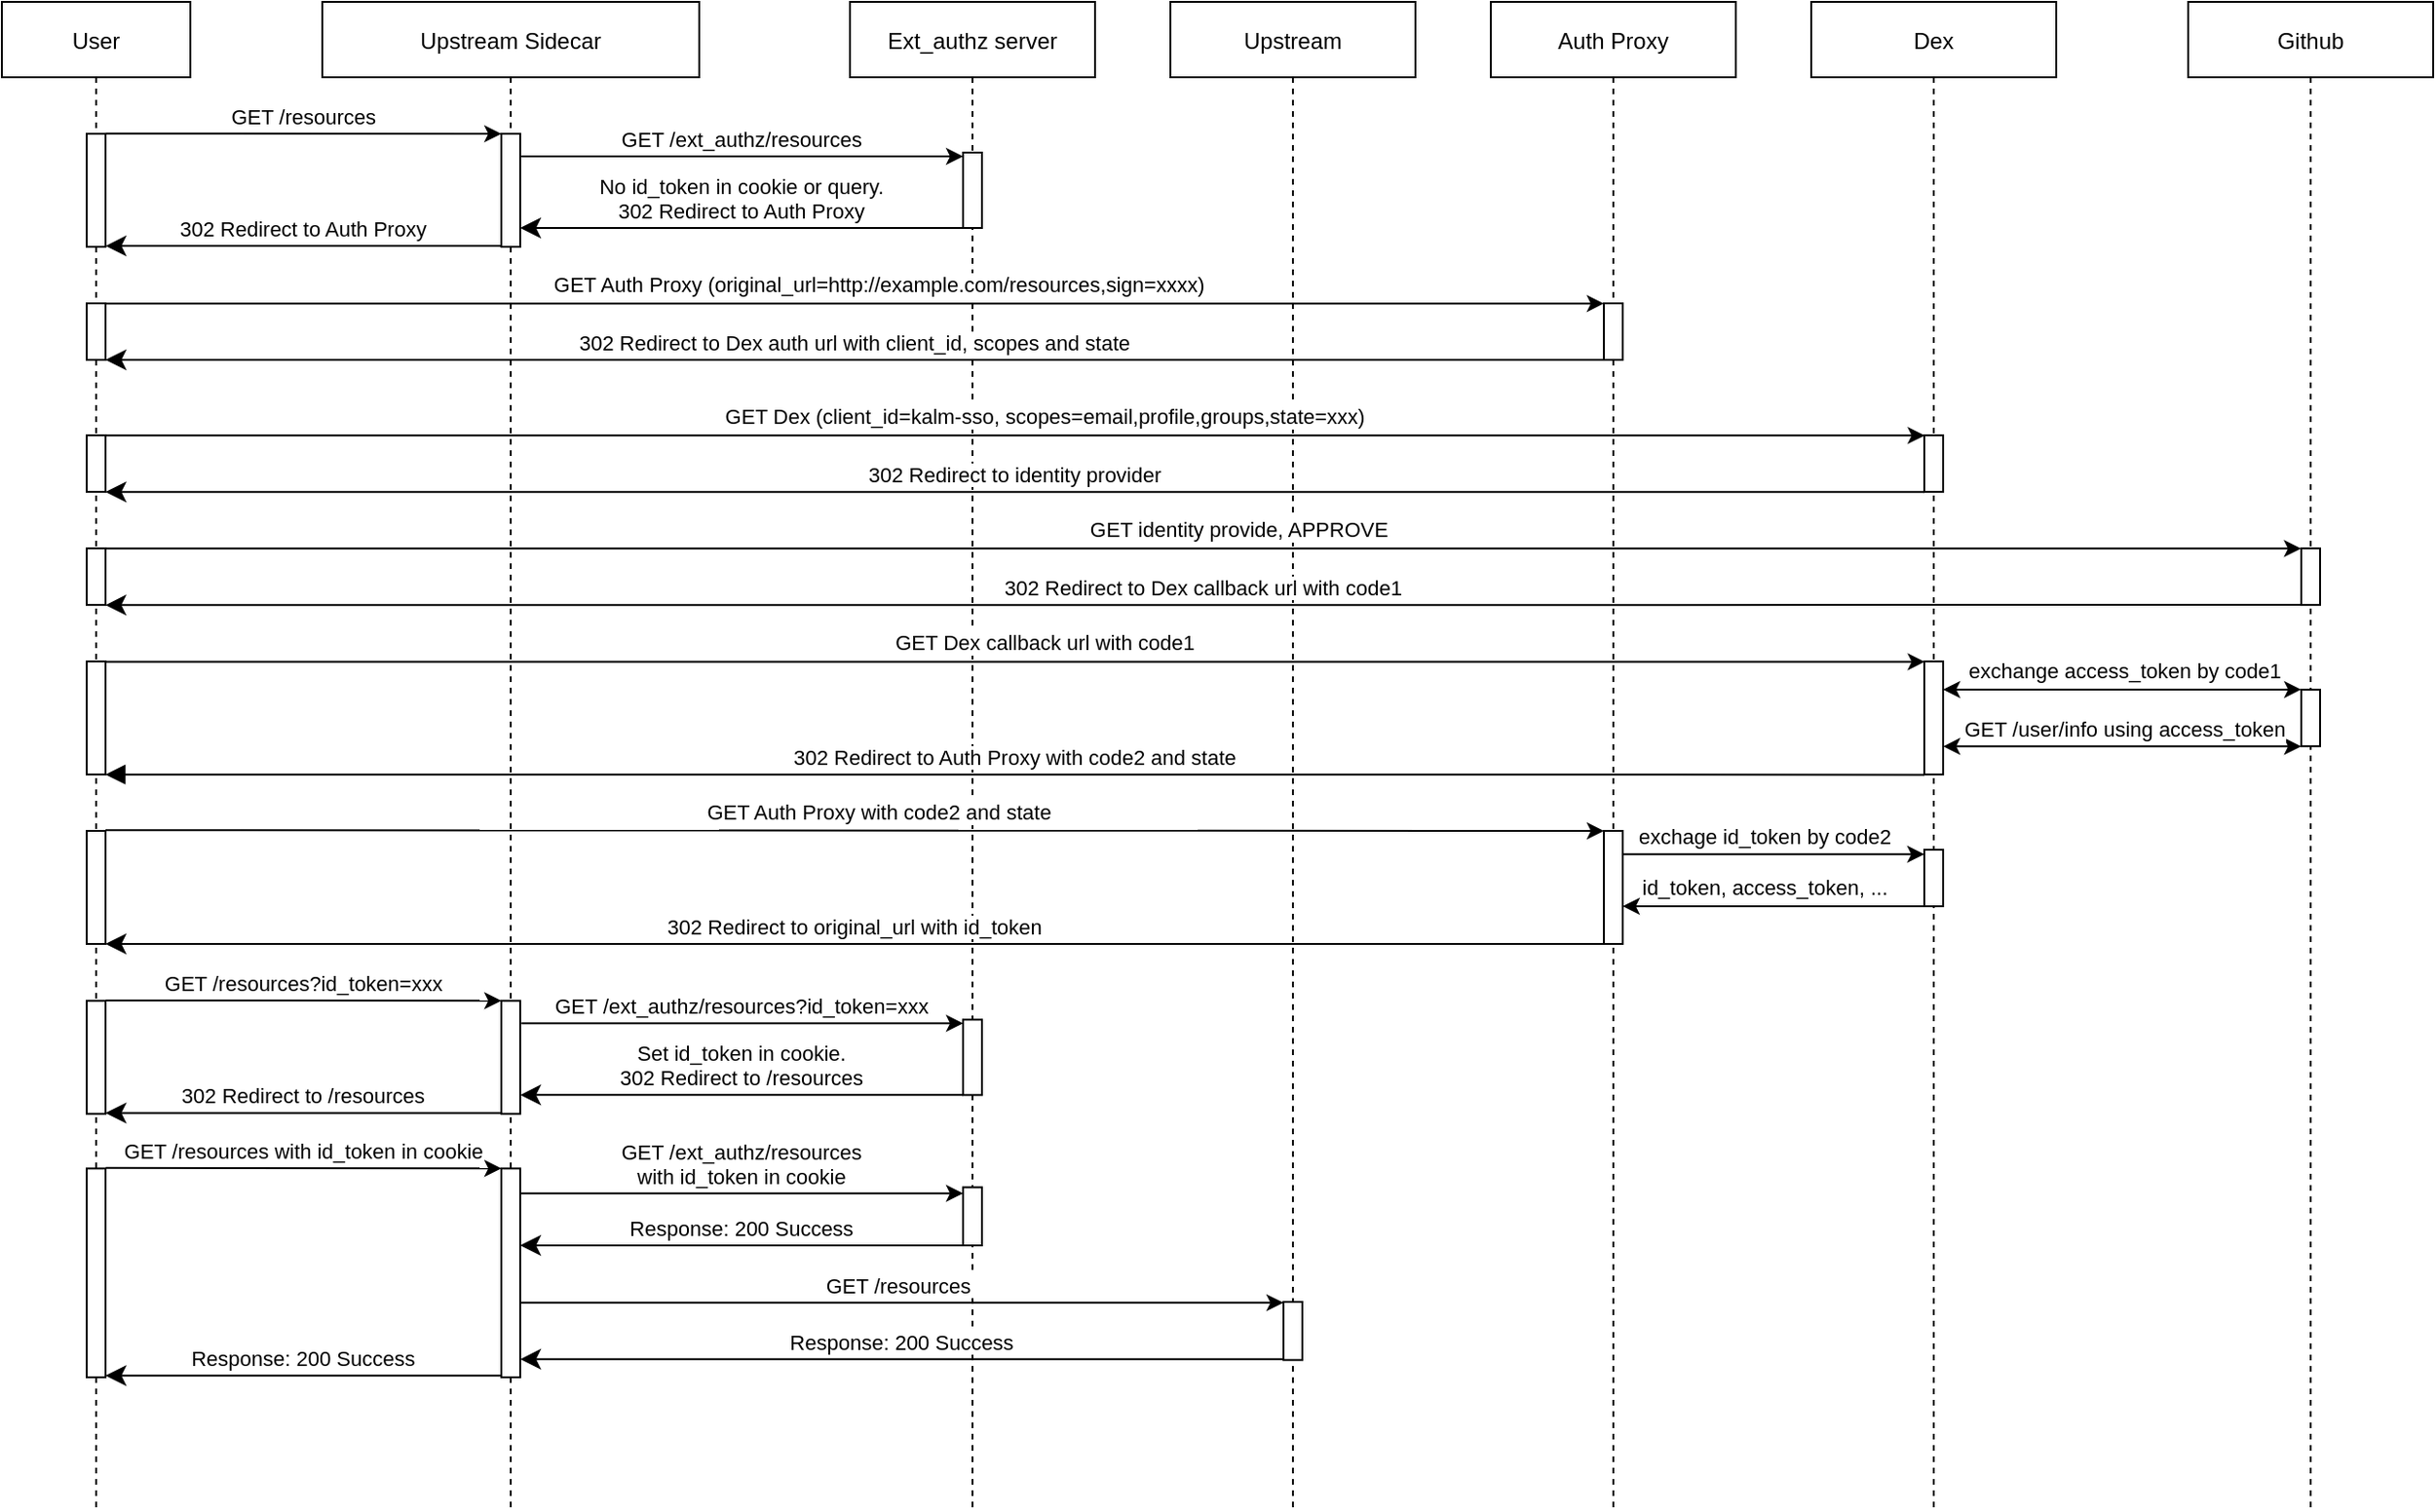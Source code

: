 <mxfile version="13.4.5" type="github">
  <diagram id="kgpKYQtTHZ0yAKxKKP6v" name="Page-1">
    <mxGraphModel dx="2909" dy="1436" grid="1" gridSize="10" guides="1" tooltips="1" connect="1" arrows="1" fold="1" page="1" pageScale="1" pageWidth="850" pageHeight="1100" math="0" shadow="0">
      <root>
        <mxCell id="0" />
        <mxCell id="1" parent="0" />
        <mxCell id="3nuBFxr9cyL0pnOWT2aG-1" value="User" style="shape=umlLifeline;perimeter=lifelinePerimeter;container=1;collapsible=0;recursiveResize=0;rounded=0;shadow=0;strokeWidth=1;" parent="1" vertex="1">
          <mxGeometry width="100" height="800" as="geometry" />
        </mxCell>
        <mxCell id="YbTXYY-x9ZIG5VEHkoQ5-9" value="" style="points=[];perimeter=orthogonalPerimeter;rounded=0;shadow=0;strokeWidth=1;" vertex="1" parent="3nuBFxr9cyL0pnOWT2aG-1">
          <mxGeometry x="45" y="230.08" width="10" height="30" as="geometry" />
        </mxCell>
        <mxCell id="YbTXYY-x9ZIG5VEHkoQ5-16" value="" style="points=[];perimeter=orthogonalPerimeter;rounded=0;shadow=0;strokeWidth=1;" vertex="1" parent="3nuBFxr9cyL0pnOWT2aG-1">
          <mxGeometry x="45" y="290.08" width="10" height="30" as="geometry" />
        </mxCell>
        <mxCell id="YbTXYY-x9ZIG5VEHkoQ5-21" value="" style="points=[];perimeter=orthogonalPerimeter;rounded=0;shadow=0;strokeWidth=1;" vertex="1" parent="3nuBFxr9cyL0pnOWT2aG-1">
          <mxGeometry x="45" y="350.08" width="10" height="60" as="geometry" />
        </mxCell>
        <mxCell id="YbTXYY-x9ZIG5VEHkoQ5-30" value="" style="points=[];perimeter=orthogonalPerimeter;rounded=0;shadow=0;strokeWidth=1;" vertex="1" parent="3nuBFxr9cyL0pnOWT2aG-1">
          <mxGeometry x="45" y="160" width="10" height="30" as="geometry" />
        </mxCell>
        <mxCell id="YbTXYY-x9ZIG5VEHkoQ5-47" value="" style="points=[];perimeter=orthogonalPerimeter;rounded=0;shadow=0;strokeWidth=1;" vertex="1" parent="3nuBFxr9cyL0pnOWT2aG-1">
          <mxGeometry x="45" y="440" width="10" height="60" as="geometry" />
        </mxCell>
        <mxCell id="YbTXYY-x9ZIG5VEHkoQ5-63" value="" style="points=[];perimeter=orthogonalPerimeter;rounded=0;shadow=0;strokeWidth=1;" vertex="1" parent="3nuBFxr9cyL0pnOWT2aG-1">
          <mxGeometry x="45" y="70" width="10" height="60" as="geometry" />
        </mxCell>
        <mxCell id="YbTXYY-x9ZIG5VEHkoQ5-69" value="" style="points=[];perimeter=orthogonalPerimeter;rounded=0;shadow=0;strokeWidth=1;" vertex="1" parent="3nuBFxr9cyL0pnOWT2aG-1">
          <mxGeometry x="45" y="530.18" width="10" height="60" as="geometry" />
        </mxCell>
        <mxCell id="YbTXYY-x9ZIG5VEHkoQ5-90" value="" style="points=[];perimeter=orthogonalPerimeter;rounded=0;shadow=0;strokeWidth=1;" vertex="1" parent="3nuBFxr9cyL0pnOWT2aG-1">
          <mxGeometry x="45" y="619.18" width="10" height="110.82" as="geometry" />
        </mxCell>
        <mxCell id="3nuBFxr9cyL0pnOWT2aG-5" value="Upstream Sidecar" style="shape=umlLifeline;perimeter=lifelinePerimeter;container=1;collapsible=0;recursiveResize=0;rounded=0;shadow=0;strokeWidth=1;" parent="1" vertex="1">
          <mxGeometry x="170" width="200" height="800" as="geometry" />
        </mxCell>
        <mxCell id="3nuBFxr9cyL0pnOWT2aG-6" value="" style="points=[];perimeter=orthogonalPerimeter;rounded=0;shadow=0;strokeWidth=1;" parent="3nuBFxr9cyL0pnOWT2aG-5" vertex="1">
          <mxGeometry x="95" y="70" width="10" height="60" as="geometry" />
        </mxCell>
        <mxCell id="YbTXYY-x9ZIG5VEHkoQ5-68" value="" style="points=[];perimeter=orthogonalPerimeter;rounded=0;shadow=0;strokeWidth=1;" vertex="1" parent="3nuBFxr9cyL0pnOWT2aG-5">
          <mxGeometry x="95" y="530.18" width="10" height="60" as="geometry" />
        </mxCell>
        <mxCell id="YbTXYY-x9ZIG5VEHkoQ5-89" value="" style="points=[];perimeter=orthogonalPerimeter;rounded=0;shadow=0;strokeWidth=1;" vertex="1" parent="3nuBFxr9cyL0pnOWT2aG-5">
          <mxGeometry x="95" y="619.18" width="10" height="110.82" as="geometry" />
        </mxCell>
        <mxCell id="YbTXYY-x9ZIG5VEHkoQ5-64" value="Ext_authz server" style="shape=umlLifeline;perimeter=lifelinePerimeter;container=1;collapsible=0;recursiveResize=0;rounded=0;shadow=0;strokeWidth=1;" vertex="1" parent="1">
          <mxGeometry x="450" width="130" height="800" as="geometry" />
        </mxCell>
        <mxCell id="3nuBFxr9cyL0pnOWT2aG-4" value="" style="points=[];perimeter=orthogonalPerimeter;rounded=0;shadow=0;strokeWidth=1;" parent="YbTXYY-x9ZIG5VEHkoQ5-64" vertex="1">
          <mxGeometry x="60" y="80" width="10" height="40" as="geometry" />
        </mxCell>
        <mxCell id="YbTXYY-x9ZIG5VEHkoQ5-67" value="" style="points=[];perimeter=orthogonalPerimeter;rounded=0;shadow=0;strokeWidth=1;" vertex="1" parent="YbTXYY-x9ZIG5VEHkoQ5-64">
          <mxGeometry x="60" y="540.18" width="10" height="40" as="geometry" />
        </mxCell>
        <mxCell id="YbTXYY-x9ZIG5VEHkoQ5-88" value="" style="points=[];perimeter=orthogonalPerimeter;rounded=0;shadow=0;strokeWidth=1;" vertex="1" parent="YbTXYY-x9ZIG5VEHkoQ5-64">
          <mxGeometry x="60" y="629.18" width="10" height="30.82" as="geometry" />
        </mxCell>
        <mxCell id="YbTXYY-x9ZIG5VEHkoQ5-7" value="Github" style="shape=umlLifeline;perimeter=lifelinePerimeter;container=1;collapsible=0;recursiveResize=0;rounded=0;shadow=0;strokeWidth=1;" vertex="1" parent="1">
          <mxGeometry x="1160" width="130" height="800" as="geometry" />
        </mxCell>
        <mxCell id="YbTXYY-x9ZIG5VEHkoQ5-19" value="" style="points=[];perimeter=orthogonalPerimeter;rounded=0;shadow=0;strokeWidth=1;" vertex="1" parent="YbTXYY-x9ZIG5VEHkoQ5-7">
          <mxGeometry x="60" y="290.08" width="10" height="30" as="geometry" />
        </mxCell>
        <mxCell id="YbTXYY-x9ZIG5VEHkoQ5-28" value="" style="points=[];perimeter=orthogonalPerimeter;rounded=0;shadow=0;strokeWidth=1;" vertex="1" parent="YbTXYY-x9ZIG5VEHkoQ5-7">
          <mxGeometry x="60" y="365.08" width="10" height="30" as="geometry" />
        </mxCell>
        <mxCell id="YbTXYY-x9ZIG5VEHkoQ5-6" value="Dex" style="shape=umlLifeline;perimeter=lifelinePerimeter;container=1;collapsible=0;recursiveResize=0;rounded=0;shadow=0;strokeWidth=1;" vertex="1" parent="1">
          <mxGeometry x="960" width="130" height="800" as="geometry" />
        </mxCell>
        <mxCell id="YbTXYY-x9ZIG5VEHkoQ5-25" value="" style="points=[];perimeter=orthogonalPerimeter;rounded=0;shadow=0;strokeWidth=1;" vertex="1" parent="YbTXYY-x9ZIG5VEHkoQ5-6">
          <mxGeometry x="60" y="350.08" width="10" height="60" as="geometry" />
        </mxCell>
        <mxCell id="YbTXYY-x9ZIG5VEHkoQ5-15" value="" style="points=[];perimeter=orthogonalPerimeter;rounded=0;shadow=0;strokeWidth=1;" vertex="1" parent="YbTXYY-x9ZIG5VEHkoQ5-6">
          <mxGeometry x="60" y="230.08" width="10" height="30" as="geometry" />
        </mxCell>
        <mxCell id="YbTXYY-x9ZIG5VEHkoQ5-54" value="" style="points=[];perimeter=orthogonalPerimeter;rounded=0;shadow=0;strokeWidth=1;" vertex="1" parent="YbTXYY-x9ZIG5VEHkoQ5-6">
          <mxGeometry x="60" y="450" width="10" height="30" as="geometry" />
        </mxCell>
        <mxCell id="YbTXYY-x9ZIG5VEHkoQ5-5" value="Auth Proxy" style="shape=umlLifeline;perimeter=lifelinePerimeter;container=1;collapsible=0;recursiveResize=0;rounded=0;shadow=0;strokeWidth=1;" vertex="1" parent="1">
          <mxGeometry x="790" width="130" height="800" as="geometry" />
        </mxCell>
        <mxCell id="YbTXYY-x9ZIG5VEHkoQ5-31" value="" style="points=[];perimeter=orthogonalPerimeter;rounded=0;shadow=0;strokeWidth=1;" vertex="1" parent="YbTXYY-x9ZIG5VEHkoQ5-5">
          <mxGeometry x="60" y="160" width="10" height="30" as="geometry" />
        </mxCell>
        <mxCell id="YbTXYY-x9ZIG5VEHkoQ5-46" value="" style="points=[];perimeter=orthogonalPerimeter;rounded=0;shadow=0;strokeWidth=1;" vertex="1" parent="YbTXYY-x9ZIG5VEHkoQ5-5">
          <mxGeometry x="60" y="440" width="10" height="60" as="geometry" />
        </mxCell>
        <mxCell id="YbTXYY-x9ZIG5VEHkoQ5-95" value="Upstream" style="shape=umlLifeline;perimeter=lifelinePerimeter;container=1;collapsible=0;recursiveResize=0;rounded=0;shadow=0;strokeWidth=1;" vertex="1" parent="1">
          <mxGeometry x="620" width="130" height="800" as="geometry" />
        </mxCell>
        <mxCell id="YbTXYY-x9ZIG5VEHkoQ5-99" value="" style="points=[];perimeter=orthogonalPerimeter;rounded=0;shadow=0;strokeWidth=1;" vertex="1" parent="YbTXYY-x9ZIG5VEHkoQ5-95">
          <mxGeometry x="60" y="690" width="10" height="30.82" as="geometry" />
        </mxCell>
        <mxCell id="YbTXYY-x9ZIG5VEHkoQ5-98" value="GET /resources " style="verticalAlign=bottom;endArrow=classic;shadow=0;strokeWidth=1;endFill=1;exitX=0.98;exitY=0.643;exitDx=0;exitDy=0;exitPerimeter=0;" edge="1" parent="1" source="YbTXYY-x9ZIG5VEHkoQ5-89" target="YbTXYY-x9ZIG5VEHkoQ5-99">
          <mxGeometry relative="1" as="geometry">
            <mxPoint x="270.0" y="689.998" as="sourcePoint" />
            <mxPoint x="585" y="689.998" as="targetPoint" />
          </mxGeometry>
        </mxCell>
        <mxCell id="3nuBFxr9cyL0pnOWT2aG-7" value="302 Redirect to Auth Proxy" style="verticalAlign=bottom;endArrow=classic;endSize=8;exitX=-0.008;exitY=0.992;shadow=0;strokeWidth=1;exitDx=0;exitDy=0;exitPerimeter=0;endFill=1;" parent="1" source="3nuBFxr9cyL0pnOWT2aG-6" target="YbTXYY-x9ZIG5VEHkoQ5-63" edge="1">
          <mxGeometry relative="1" as="geometry">
            <mxPoint x="55" y="119.75" as="targetPoint" />
          </mxGeometry>
        </mxCell>
        <mxCell id="3nuBFxr9cyL0pnOWT2aG-9" value="GET /ext_authz/resources" style="verticalAlign=bottom;endArrow=classic;shadow=0;strokeWidth=1;endFill=1;exitX=1.06;exitY=0.2;exitDx=0;exitDy=0;exitPerimeter=0;" parent="1" source="3nuBFxr9cyL0pnOWT2aG-6" target="3nuBFxr9cyL0pnOWT2aG-4" edge="1">
          <mxGeometry relative="1" as="geometry">
            <mxPoint x="370" y="60" as="sourcePoint" />
            <mxPoint x="520" y="80" as="targetPoint" />
          </mxGeometry>
        </mxCell>
        <mxCell id="3nuBFxr9cyL0pnOWT2aG-10" value="No id_token in cookie or query. &#xa;302 Redirect to Auth Proxy" style="verticalAlign=bottom;endArrow=classic;endSize=8;shadow=0;strokeWidth=1;endFill=1;exitX=0;exitY=1;exitDx=0;exitDy=0;exitPerimeter=0;" parent="1" source="3nuBFxr9cyL0pnOWT2aG-4" target="3nuBFxr9cyL0pnOWT2aG-6" edge="1">
          <mxGeometry relative="1" as="geometry">
            <mxPoint x="200" y="177" as="targetPoint" />
            <mxPoint x="460" y="140.645" as="sourcePoint" />
          </mxGeometry>
        </mxCell>
        <mxCell id="YbTXYY-x9ZIG5VEHkoQ5-10" value="" style="endArrow=classic;html=1;exitX=1.003;exitY=0.003;exitDx=0;exitDy=0;exitPerimeter=0;entryX=0.023;entryY=0.002;entryDx=0;entryDy=0;entryPerimeter=0;" edge="1" parent="1" source="YbTXYY-x9ZIG5VEHkoQ5-9" target="YbTXYY-x9ZIG5VEHkoQ5-15">
          <mxGeometry width="50" height="50" relative="1" as="geometry">
            <mxPoint x="130" y="230.08" as="sourcePoint" />
            <mxPoint x="709" y="230.08" as="targetPoint" />
          </mxGeometry>
        </mxCell>
        <mxCell id="YbTXYY-x9ZIG5VEHkoQ5-11" value="GET Dex (client_id=kalm-sso, scopes=email,profile,groups,state=xxx)" style="edgeLabel;html=1;align=center;verticalAlign=middle;resizable=0;points=[];labelBackgroundColor=#FFFFFF;" vertex="1" connectable="0" parent="YbTXYY-x9ZIG5VEHkoQ5-10">
          <mxGeometry x="0.031" y="-1" relative="1" as="geometry">
            <mxPoint y="-11.15" as="offset" />
          </mxGeometry>
        </mxCell>
        <mxCell id="YbTXYY-x9ZIG5VEHkoQ5-14" value="302 Redirect to identity provider" style="verticalAlign=bottom;endArrow=classic;endSize=8;shadow=0;strokeWidth=1;exitX=0;exitY=1.002;exitDx=0;exitDy=0;exitPerimeter=0;endFill=1;" edge="1" parent="1" source="YbTXYY-x9ZIG5VEHkoQ5-15" target="YbTXYY-x9ZIG5VEHkoQ5-9">
          <mxGeometry relative="1" as="geometry">
            <mxPoint x="520" y="260.08" as="targetPoint" />
            <mxPoint x="715" y="260.08" as="sourcePoint" />
          </mxGeometry>
        </mxCell>
        <mxCell id="YbTXYY-x9ZIG5VEHkoQ5-17" value="" style="endArrow=classic;html=1;exitX=0.992;exitY=0.003;exitDx=0;exitDy=0;exitPerimeter=0;entryX=-0.011;entryY=0.003;entryDx=0;entryDy=0;entryPerimeter=0;" edge="1" parent="1" source="YbTXYY-x9ZIG5VEHkoQ5-16" target="YbTXYY-x9ZIG5VEHkoQ5-19">
          <mxGeometry width="50" height="50" relative="1" as="geometry">
            <mxPoint x="57.0" y="290.11" as="sourcePoint" />
            <mxPoint x="869" y="290.08" as="targetPoint" />
          </mxGeometry>
        </mxCell>
        <mxCell id="YbTXYY-x9ZIG5VEHkoQ5-18" value="GET identity provide, APPROVE" style="edgeLabel;html=1;align=center;verticalAlign=middle;resizable=0;points=[];labelBackgroundColor=#FFFFFF;" vertex="1" connectable="0" parent="YbTXYY-x9ZIG5VEHkoQ5-17">
          <mxGeometry x="0.031" y="-1" relative="1" as="geometry">
            <mxPoint y="-11.15" as="offset" />
          </mxGeometry>
        </mxCell>
        <mxCell id="YbTXYY-x9ZIG5VEHkoQ5-20" value="302 Redirect to Dex callback url with code1" style="verticalAlign=bottom;endArrow=classic;endSize=8;shadow=0;strokeWidth=1;endFill=1;exitX=-0.002;exitY=0.998;exitDx=0;exitDy=0;exitPerimeter=0;entryX=0.995;entryY=1.003;entryDx=0;entryDy=0;entryPerimeter=0;" edge="1" parent="1" source="YbTXYY-x9ZIG5VEHkoQ5-19" target="YbTXYY-x9ZIG5VEHkoQ5-16">
          <mxGeometry relative="1" as="geometry">
            <mxPoint x="90" y="320.08" as="targetPoint" />
            <mxPoint x="800" y="320.08" as="sourcePoint" />
          </mxGeometry>
        </mxCell>
        <mxCell id="YbTXYY-x9ZIG5VEHkoQ5-22" value="" style="endArrow=classic;html=1;exitX=1.003;exitY=0.003;exitDx=0;exitDy=0;exitPerimeter=0;entryX=0.023;entryY=0.002;entryDx=0;entryDy=0;entryPerimeter=0;" edge="1" source="YbTXYY-x9ZIG5VEHkoQ5-21" target="YbTXYY-x9ZIG5VEHkoQ5-25" parent="1">
          <mxGeometry width="50" height="50" relative="1" as="geometry">
            <mxPoint x="130" y="350.08" as="sourcePoint" />
            <mxPoint x="709" y="350.08" as="targetPoint" />
          </mxGeometry>
        </mxCell>
        <mxCell id="YbTXYY-x9ZIG5VEHkoQ5-23" value="GET Dex callback url with code1" style="edgeLabel;html=1;align=center;verticalAlign=middle;resizable=0;points=[];labelBackgroundColor=#FFFFFF;" vertex="1" connectable="0" parent="YbTXYY-x9ZIG5VEHkoQ5-22">
          <mxGeometry x="0.031" y="-1" relative="1" as="geometry">
            <mxPoint y="-11.15" as="offset" />
          </mxGeometry>
        </mxCell>
        <mxCell id="YbTXYY-x9ZIG5VEHkoQ5-24" value="302 Redirect to Auth Proxy with code2 and state" style="verticalAlign=bottom;endArrow=block;endSize=8;shadow=0;strokeWidth=1;exitX=0;exitY=1.002;exitDx=0;exitDy=0;exitPerimeter=0;endFill=1;" edge="1" source="YbTXYY-x9ZIG5VEHkoQ5-25" target="YbTXYY-x9ZIG5VEHkoQ5-21" parent="1">
          <mxGeometry relative="1" as="geometry">
            <mxPoint x="520" y="380.08" as="targetPoint" />
            <mxPoint x="715" y="380.08" as="sourcePoint" />
          </mxGeometry>
        </mxCell>
        <mxCell id="YbTXYY-x9ZIG5VEHkoQ5-32" value="" style="endArrow=classic;html=1;exitX=1.003;exitY=0.003;exitDx=0;exitDy=0;exitPerimeter=0;" edge="1" source="YbTXYY-x9ZIG5VEHkoQ5-30" target="YbTXYY-x9ZIG5VEHkoQ5-31" parent="1">
          <mxGeometry width="50" height="50" relative="1" as="geometry">
            <mxPoint x="130" y="160" as="sourcePoint" />
            <mxPoint x="720" y="160" as="targetPoint" />
          </mxGeometry>
        </mxCell>
        <mxCell id="YbTXYY-x9ZIG5VEHkoQ5-33" value="GET Auth Proxy (original_url=http://example.com/resources,sign=xxxx)" style="edgeLabel;html=1;align=center;verticalAlign=middle;resizable=0;points=[];labelBackgroundColor=#FFFFFF;" vertex="1" connectable="0" parent="YbTXYY-x9ZIG5VEHkoQ5-32">
          <mxGeometry x="0.031" y="-1" relative="1" as="geometry">
            <mxPoint y="-11.15" as="offset" />
          </mxGeometry>
        </mxCell>
        <mxCell id="YbTXYY-x9ZIG5VEHkoQ5-34" value="302 Redirect to Dex auth url with client_id, scopes and state" style="verticalAlign=bottom;endArrow=classic;endSize=8;shadow=0;strokeWidth=1;exitX=0;exitY=1.002;exitDx=0;exitDy=0;exitPerimeter=0;endFill=1;" edge="1" source="YbTXYY-x9ZIG5VEHkoQ5-31" target="YbTXYY-x9ZIG5VEHkoQ5-30" parent="1">
          <mxGeometry relative="1" as="geometry">
            <mxPoint x="520" y="190" as="targetPoint" />
            <mxPoint x="715" y="190" as="sourcePoint" />
          </mxGeometry>
        </mxCell>
        <mxCell id="YbTXYY-x9ZIG5VEHkoQ5-36" value="" style="endArrow=classic;startArrow=classic;html=1;entryX=-0.003;entryY=-0.004;entryDx=0;entryDy=0;entryPerimeter=0;" edge="1" parent="1" source="YbTXYY-x9ZIG5VEHkoQ5-25" target="YbTXYY-x9ZIG5VEHkoQ5-28">
          <mxGeometry width="50" height="50" relative="1" as="geometry">
            <mxPoint x="1240" y="370" as="sourcePoint" />
            <mxPoint x="1290" y="400" as="targetPoint" />
          </mxGeometry>
        </mxCell>
        <mxCell id="YbTXYY-x9ZIG5VEHkoQ5-38" value="exchange access_token by code1" style="edgeLabel;html=1;align=center;verticalAlign=middle;resizable=0;points=[];" vertex="1" connectable="0" parent="YbTXYY-x9ZIG5VEHkoQ5-36">
          <mxGeometry x="0.008" relative="1" as="geometry">
            <mxPoint y="-9.88" as="offset" />
          </mxGeometry>
        </mxCell>
        <mxCell id="YbTXYY-x9ZIG5VEHkoQ5-39" value="" style="endArrow=classic;startArrow=classic;html=1;entryX=-0.005;entryY=1.002;entryDx=0;entryDy=0;entryPerimeter=0;" edge="1" parent="1" source="YbTXYY-x9ZIG5VEHkoQ5-25" target="YbTXYY-x9ZIG5VEHkoQ5-28">
          <mxGeometry width="50" height="50" relative="1" as="geometry">
            <mxPoint x="1160" y="390.0" as="sourcePoint" />
            <mxPoint x="1369.97" y="390.0" as="targetPoint" />
          </mxGeometry>
        </mxCell>
        <mxCell id="YbTXYY-x9ZIG5VEHkoQ5-40" value="GET /user/info using access_token" style="edgeLabel;html=1;align=center;verticalAlign=middle;resizable=0;points=[];" vertex="1" connectable="0" parent="YbTXYY-x9ZIG5VEHkoQ5-39">
          <mxGeometry x="0.008" relative="1" as="geometry">
            <mxPoint y="-9.88" as="offset" />
          </mxGeometry>
        </mxCell>
        <mxCell id="YbTXYY-x9ZIG5VEHkoQ5-48" value="" style="endArrow=classic;html=1;exitX=1;exitY=-0.006;exitDx=0;exitDy=0;exitPerimeter=0;" edge="1" source="YbTXYY-x9ZIG5VEHkoQ5-47" target="YbTXYY-x9ZIG5VEHkoQ5-46" parent="1">
          <mxGeometry width="50" height="50" relative="1" as="geometry">
            <mxPoint x="130" y="440" as="sourcePoint" />
            <mxPoint x="709" y="440" as="targetPoint" />
          </mxGeometry>
        </mxCell>
        <mxCell id="YbTXYY-x9ZIG5VEHkoQ5-49" value="GET Auth Proxy with code2 and state" style="edgeLabel;html=1;align=center;verticalAlign=middle;resizable=0;points=[];labelBackgroundColor=#FFFFFF;" vertex="1" connectable="0" parent="YbTXYY-x9ZIG5VEHkoQ5-48">
          <mxGeometry x="0.031" y="-1" relative="1" as="geometry">
            <mxPoint y="-11.15" as="offset" />
          </mxGeometry>
        </mxCell>
        <mxCell id="YbTXYY-x9ZIG5VEHkoQ5-50" value="302 Redirect to original_url with id_token" style="verticalAlign=bottom;endArrow=classic;endSize=8;shadow=0;strokeWidth=1;endFill=1;exitX=0;exitY=1;exitDx=0;exitDy=0;exitPerimeter=0;" edge="1" source="YbTXYY-x9ZIG5VEHkoQ5-46" target="YbTXYY-x9ZIG5VEHkoQ5-47" parent="1">
          <mxGeometry relative="1" as="geometry">
            <mxPoint x="55" y="470" as="targetPoint" />
            <mxPoint x="720" y="500" as="sourcePoint" />
            <Array as="points" />
          </mxGeometry>
        </mxCell>
        <mxCell id="YbTXYY-x9ZIG5VEHkoQ5-55" value="" style="endArrow=classic;html=1;exitX=0;exitY=1;exitDx=0;exitDy=0;exitPerimeter=0;" edge="1" parent="1" source="YbTXYY-x9ZIG5VEHkoQ5-54" target="YbTXYY-x9ZIG5VEHkoQ5-46">
          <mxGeometry width="50" height="50" relative="1" as="geometry">
            <mxPoint x="1030" y="495" as="sourcePoint" />
            <mxPoint x="1100" y="530" as="targetPoint" />
          </mxGeometry>
        </mxCell>
        <mxCell id="YbTXYY-x9ZIG5VEHkoQ5-59" value="id_token, access_token, ..." style="edgeLabel;html=1;align=center;verticalAlign=middle;resizable=0;points=[];" vertex="1" connectable="0" parent="YbTXYY-x9ZIG5VEHkoQ5-55">
          <mxGeometry x="0.033" y="-2" relative="1" as="geometry">
            <mxPoint x="-2.38" y="-8" as="offset" />
          </mxGeometry>
        </mxCell>
        <mxCell id="YbTXYY-x9ZIG5VEHkoQ5-56" value="" style="endArrow=classic;html=1;exitX=1;exitY=0.207;exitDx=0;exitDy=0;exitPerimeter=0;" edge="1" parent="1" source="YbTXYY-x9ZIG5VEHkoQ5-46" target="YbTXYY-x9ZIG5VEHkoQ5-54">
          <mxGeometry width="50" height="50" relative="1" as="geometry">
            <mxPoint x="1220" y="450" as="sourcePoint" />
            <mxPoint x="1050" y="450" as="targetPoint" />
            <Array as="points" />
          </mxGeometry>
        </mxCell>
        <mxCell id="YbTXYY-x9ZIG5VEHkoQ5-57" value="exchage id_token by code2" style="edgeLabel;html=1;align=center;verticalAlign=middle;resizable=0;points=[];" vertex="1" connectable="0" parent="YbTXYY-x9ZIG5VEHkoQ5-56">
          <mxGeometry x="-0.033" y="2" relative="1" as="geometry">
            <mxPoint x="-2.38" y="-8" as="offset" />
          </mxGeometry>
        </mxCell>
        <mxCell id="3nuBFxr9cyL0pnOWT2aG-8" value="GET /resources" style="verticalAlign=bottom;endArrow=classic;shadow=0;strokeWidth=1;endFill=1;exitX=1.012;exitY=-0.003;exitDx=0;exitDy=0;exitPerimeter=0;" parent="1" source="YbTXYY-x9ZIG5VEHkoQ5-63" target="3nuBFxr9cyL0pnOWT2aG-6" edge="1">
          <mxGeometry relative="1" as="geometry">
            <mxPoint x="100" y="70" as="sourcePoint" />
            <mxPoint x="220" y="70" as="targetPoint" />
            <Array as="points" />
          </mxGeometry>
        </mxCell>
        <mxCell id="YbTXYY-x9ZIG5VEHkoQ5-70" value="302 Redirect to /resources" style="verticalAlign=bottom;endArrow=classic;endSize=8;exitX=-0.008;exitY=0.992;shadow=0;strokeWidth=1;exitDx=0;exitDy=0;exitPerimeter=0;endFill=1;" edge="1" source="YbTXYY-x9ZIG5VEHkoQ5-68" target="YbTXYY-x9ZIG5VEHkoQ5-69" parent="1">
          <mxGeometry relative="1" as="geometry">
            <mxPoint x="55" y="579.93" as="targetPoint" />
          </mxGeometry>
        </mxCell>
        <mxCell id="YbTXYY-x9ZIG5VEHkoQ5-71" value="GET /ext_authz/resources?id_token=xxx" style="verticalAlign=bottom;endArrow=classic;shadow=0;strokeWidth=1;endFill=1;exitX=1.06;exitY=0.2;exitDx=0;exitDy=0;exitPerimeter=0;" edge="1" source="YbTXYY-x9ZIG5VEHkoQ5-68" target="YbTXYY-x9ZIG5VEHkoQ5-67" parent="1">
          <mxGeometry relative="1" as="geometry">
            <mxPoint x="370" y="520.18" as="sourcePoint" />
            <mxPoint x="520" y="540.18" as="targetPoint" />
          </mxGeometry>
        </mxCell>
        <mxCell id="YbTXYY-x9ZIG5VEHkoQ5-72" value="Set id_token in cookie. &#xa;302 Redirect to /resources" style="verticalAlign=bottom;endArrow=classic;endSize=8;shadow=0;strokeWidth=1;endFill=1;exitX=0;exitY=1;exitDx=0;exitDy=0;exitPerimeter=0;" edge="1" source="YbTXYY-x9ZIG5VEHkoQ5-67" target="YbTXYY-x9ZIG5VEHkoQ5-68" parent="1">
          <mxGeometry relative="1" as="geometry">
            <mxPoint x="200" y="637.18" as="targetPoint" />
            <mxPoint x="460" y="600.825" as="sourcePoint" />
          </mxGeometry>
        </mxCell>
        <mxCell id="YbTXYY-x9ZIG5VEHkoQ5-73" value="GET /resources?id_token=xxx" style="verticalAlign=bottom;endArrow=classic;shadow=0;strokeWidth=1;endFill=1;exitX=1.012;exitY=-0.003;exitDx=0;exitDy=0;exitPerimeter=0;" edge="1" source="YbTXYY-x9ZIG5VEHkoQ5-69" target="YbTXYY-x9ZIG5VEHkoQ5-68" parent="1">
          <mxGeometry relative="1" as="geometry">
            <mxPoint x="100" y="530.18" as="sourcePoint" />
            <mxPoint x="220" y="530.18" as="targetPoint" />
            <Array as="points" />
          </mxGeometry>
        </mxCell>
        <mxCell id="YbTXYY-x9ZIG5VEHkoQ5-91" value="Response: 200 Success" style="verticalAlign=bottom;endArrow=classic;endSize=8;exitX=-0.008;exitY=0.992;shadow=0;strokeWidth=1;exitDx=0;exitDy=0;exitPerimeter=0;endFill=1;" edge="1" source="YbTXYY-x9ZIG5VEHkoQ5-89" target="YbTXYY-x9ZIG5VEHkoQ5-90" parent="1">
          <mxGeometry relative="1" as="geometry">
            <mxPoint x="55" y="668.93" as="targetPoint" />
          </mxGeometry>
        </mxCell>
        <mxCell id="YbTXYY-x9ZIG5VEHkoQ5-92" value="GET /ext_authz/resources &#xa;with id_token in cookie" style="verticalAlign=bottom;endArrow=classic;shadow=0;strokeWidth=1;endFill=1;exitX=1;exitY=0.119;exitDx=0;exitDy=0;exitPerimeter=0;" edge="1" source="YbTXYY-x9ZIG5VEHkoQ5-89" target="YbTXYY-x9ZIG5VEHkoQ5-88" parent="1">
          <mxGeometry relative="1" as="geometry">
            <mxPoint x="370" y="609.18" as="sourcePoint" />
            <mxPoint x="520" y="629.18" as="targetPoint" />
          </mxGeometry>
        </mxCell>
        <mxCell id="YbTXYY-x9ZIG5VEHkoQ5-93" value="Response: 200 Success" style="verticalAlign=bottom;endArrow=classic;endSize=8;shadow=0;strokeWidth=1;endFill=1;exitX=0;exitY=1;exitDx=0;exitDy=0;exitPerimeter=0;" edge="1" source="YbTXYY-x9ZIG5VEHkoQ5-88" target="YbTXYY-x9ZIG5VEHkoQ5-89" parent="1">
          <mxGeometry relative="1" as="geometry">
            <mxPoint x="200" y="726.18" as="targetPoint" />
            <mxPoint x="460" y="689.825" as="sourcePoint" />
          </mxGeometry>
        </mxCell>
        <mxCell id="YbTXYY-x9ZIG5VEHkoQ5-94" value="GET /resources with id_token in cookie" style="verticalAlign=bottom;endArrow=classic;shadow=0;strokeWidth=1;endFill=1;exitX=1.012;exitY=-0.003;exitDx=0;exitDy=0;exitPerimeter=0;" edge="1" source="YbTXYY-x9ZIG5VEHkoQ5-90" target="YbTXYY-x9ZIG5VEHkoQ5-89" parent="1">
          <mxGeometry relative="1" as="geometry">
            <mxPoint x="100" y="619.18" as="sourcePoint" />
            <mxPoint x="220" y="619.18" as="targetPoint" />
            <Array as="points" />
          </mxGeometry>
        </mxCell>
        <mxCell id="YbTXYY-x9ZIG5VEHkoQ5-100" value="Response: 200 Success" style="verticalAlign=bottom;endArrow=classic;endSize=8;shadow=0;strokeWidth=1;endFill=1;exitX=0;exitY=0.986;exitDx=0;exitDy=0;exitPerimeter=0;" edge="1" parent="1" source="YbTXYY-x9ZIG5VEHkoQ5-99" target="YbTXYY-x9ZIG5VEHkoQ5-89">
          <mxGeometry relative="1" as="geometry">
            <mxPoint x="460" y="720" as="targetPoint" />
            <mxPoint x="780" y="705" as="sourcePoint" />
          </mxGeometry>
        </mxCell>
      </root>
    </mxGraphModel>
  </diagram>
</mxfile>
